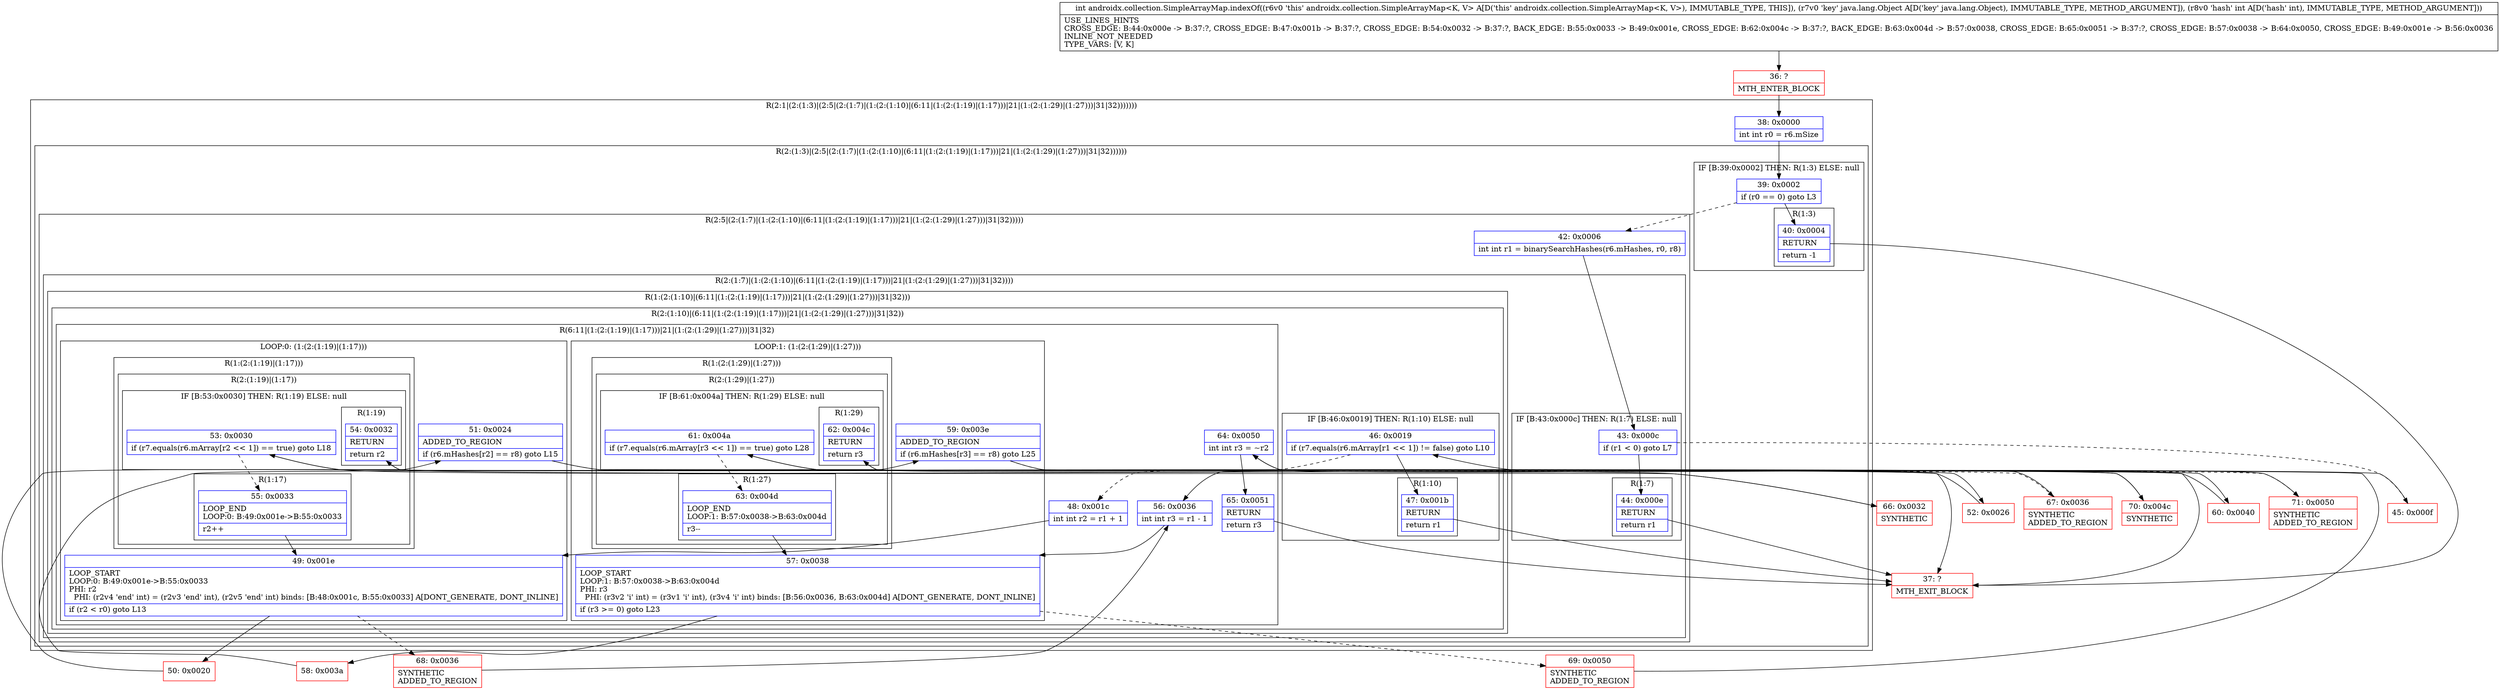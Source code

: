 digraph "CFG forandroidx.collection.SimpleArrayMap.indexOf(Ljava\/lang\/Object;I)I" {
subgraph cluster_Region_1550688961 {
label = "R(2:1|(2:(1:3)|(2:5|(2:(1:7)|(1:(2:(1:10)|(6:11|(1:(2:(1:19)|(1:17)))|21|(1:(2:(1:29)|(1:27)))|31|32)))))))";
node [shape=record,color=blue];
Node_38 [shape=record,label="{38\:\ 0x0000|int int r0 = r6.mSize\l}"];
subgraph cluster_Region_1792631757 {
label = "R(2:(1:3)|(2:5|(2:(1:7)|(1:(2:(1:10)|(6:11|(1:(2:(1:19)|(1:17)))|21|(1:(2:(1:29)|(1:27)))|31|32))))))";
node [shape=record,color=blue];
subgraph cluster_IfRegion_1504579201 {
label = "IF [B:39:0x0002] THEN: R(1:3) ELSE: null";
node [shape=record,color=blue];
Node_39 [shape=record,label="{39\:\ 0x0002|if (r0 == 0) goto L3\l}"];
subgraph cluster_Region_891482023 {
label = "R(1:3)";
node [shape=record,color=blue];
Node_40 [shape=record,label="{40\:\ 0x0004|RETURN\l|return \-1\l}"];
}
}
subgraph cluster_Region_1226554757 {
label = "R(2:5|(2:(1:7)|(1:(2:(1:10)|(6:11|(1:(2:(1:19)|(1:17)))|21|(1:(2:(1:29)|(1:27)))|31|32)))))";
node [shape=record,color=blue];
Node_42 [shape=record,label="{42\:\ 0x0006|int int r1 = binarySearchHashes(r6.mHashes, r0, r8)\l}"];
subgraph cluster_Region_309932233 {
label = "R(2:(1:7)|(1:(2:(1:10)|(6:11|(1:(2:(1:19)|(1:17)))|21|(1:(2:(1:29)|(1:27)))|31|32))))";
node [shape=record,color=blue];
subgraph cluster_IfRegion_1616226255 {
label = "IF [B:43:0x000c] THEN: R(1:7) ELSE: null";
node [shape=record,color=blue];
Node_43 [shape=record,label="{43\:\ 0x000c|if (r1 \< 0) goto L7\l}"];
subgraph cluster_Region_1227257666 {
label = "R(1:7)";
node [shape=record,color=blue];
Node_44 [shape=record,label="{44\:\ 0x000e|RETURN\l|return r1\l}"];
}
}
subgraph cluster_Region_2024875855 {
label = "R(1:(2:(1:10)|(6:11|(1:(2:(1:19)|(1:17)))|21|(1:(2:(1:29)|(1:27)))|31|32)))";
node [shape=record,color=blue];
subgraph cluster_Region_1507325087 {
label = "R(2:(1:10)|(6:11|(1:(2:(1:19)|(1:17)))|21|(1:(2:(1:29)|(1:27)))|31|32))";
node [shape=record,color=blue];
subgraph cluster_IfRegion_1564806262 {
label = "IF [B:46:0x0019] THEN: R(1:10) ELSE: null";
node [shape=record,color=blue];
Node_46 [shape=record,label="{46\:\ 0x0019|if (r7.equals(r6.mArray[r1 \<\< 1]) != false) goto L10\l}"];
subgraph cluster_Region_2006198429 {
label = "R(1:10)";
node [shape=record,color=blue];
Node_47 [shape=record,label="{47\:\ 0x001b|RETURN\l|return r1\l}"];
}
}
subgraph cluster_Region_976392831 {
label = "R(6:11|(1:(2:(1:19)|(1:17)))|21|(1:(2:(1:29)|(1:27)))|31|32)";
node [shape=record,color=blue];
Node_48 [shape=record,label="{48\:\ 0x001c|int int r2 = r1 + 1\l}"];
subgraph cluster_LoopRegion_1369402519 {
label = "LOOP:0: (1:(2:(1:19)|(1:17)))";
node [shape=record,color=blue];
Node_49 [shape=record,label="{49\:\ 0x001e|LOOP_START\lLOOP:0: B:49:0x001e\-\>B:55:0x0033\lPHI: r2 \l  PHI: (r2v4 'end' int) = (r2v3 'end' int), (r2v5 'end' int) binds: [B:48:0x001c, B:55:0x0033] A[DONT_GENERATE, DONT_INLINE]\l|if (r2 \< r0) goto L13\l}"];
Node_51 [shape=record,label="{51\:\ 0x0024|ADDED_TO_REGION\l|if (r6.mHashes[r2] == r8) goto L15\l}"];
subgraph cluster_Region_2074769365 {
label = "R(1:(2:(1:19)|(1:17)))";
node [shape=record,color=blue];
subgraph cluster_Region_546242321 {
label = "R(2:(1:19)|(1:17))";
node [shape=record,color=blue];
subgraph cluster_IfRegion_1661073953 {
label = "IF [B:53:0x0030] THEN: R(1:19) ELSE: null";
node [shape=record,color=blue];
Node_53 [shape=record,label="{53\:\ 0x0030|if (r7.equals(r6.mArray[r2 \<\< 1]) == true) goto L18\l}"];
subgraph cluster_Region_1301163348 {
label = "R(1:19)";
node [shape=record,color=blue];
Node_54 [shape=record,label="{54\:\ 0x0032|RETURN\l|return r2\l}"];
}
}
subgraph cluster_Region_889711836 {
label = "R(1:17)";
node [shape=record,color=blue];
Node_55 [shape=record,label="{55\:\ 0x0033|LOOP_END\lLOOP:0: B:49:0x001e\-\>B:55:0x0033\l|r2++\l}"];
}
}
}
}
Node_56 [shape=record,label="{56\:\ 0x0036|int int r3 = r1 \- 1\l}"];
subgraph cluster_LoopRegion_1079279132 {
label = "LOOP:1: (1:(2:(1:29)|(1:27)))";
node [shape=record,color=blue];
Node_57 [shape=record,label="{57\:\ 0x0038|LOOP_START\lLOOP:1: B:57:0x0038\-\>B:63:0x004d\lPHI: r3 \l  PHI: (r3v2 'i' int) = (r3v1 'i' int), (r3v4 'i' int) binds: [B:56:0x0036, B:63:0x004d] A[DONT_GENERATE, DONT_INLINE]\l|if (r3 \>= 0) goto L23\l}"];
Node_59 [shape=record,label="{59\:\ 0x003e|ADDED_TO_REGION\l|if (r6.mHashes[r3] == r8) goto L25\l}"];
subgraph cluster_Region_1366572816 {
label = "R(1:(2:(1:29)|(1:27)))";
node [shape=record,color=blue];
subgraph cluster_Region_937515693 {
label = "R(2:(1:29)|(1:27))";
node [shape=record,color=blue];
subgraph cluster_IfRegion_614622830 {
label = "IF [B:61:0x004a] THEN: R(1:29) ELSE: null";
node [shape=record,color=blue];
Node_61 [shape=record,label="{61\:\ 0x004a|if (r7.equals(r6.mArray[r3 \<\< 1]) == true) goto L28\l}"];
subgraph cluster_Region_1218330665 {
label = "R(1:29)";
node [shape=record,color=blue];
Node_62 [shape=record,label="{62\:\ 0x004c|RETURN\l|return r3\l}"];
}
}
subgraph cluster_Region_784928359 {
label = "R(1:27)";
node [shape=record,color=blue];
Node_63 [shape=record,label="{63\:\ 0x004d|LOOP_END\lLOOP:1: B:57:0x0038\-\>B:63:0x004d\l|r3\-\-\l}"];
}
}
}
}
Node_64 [shape=record,label="{64\:\ 0x0050|int int r3 = ~r2\l}"];
Node_65 [shape=record,label="{65\:\ 0x0051|RETURN\l|return r3\l}"];
}
}
}
}
}
}
}
Node_36 [shape=record,color=red,label="{36\:\ ?|MTH_ENTER_BLOCK\l}"];
Node_37 [shape=record,color=red,label="{37\:\ ?|MTH_EXIT_BLOCK\l}"];
Node_45 [shape=record,color=red,label="{45\:\ 0x000f}"];
Node_50 [shape=record,color=red,label="{50\:\ 0x0020}"];
Node_52 [shape=record,color=red,label="{52\:\ 0x0026}"];
Node_66 [shape=record,color=red,label="{66\:\ 0x0032|SYNTHETIC\l}"];
Node_67 [shape=record,color=red,label="{67\:\ 0x0036|SYNTHETIC\lADDED_TO_REGION\l}"];
Node_58 [shape=record,color=red,label="{58\:\ 0x003a}"];
Node_60 [shape=record,color=red,label="{60\:\ 0x0040}"];
Node_70 [shape=record,color=red,label="{70\:\ 0x004c|SYNTHETIC\l}"];
Node_71 [shape=record,color=red,label="{71\:\ 0x0050|SYNTHETIC\lADDED_TO_REGION\l}"];
Node_69 [shape=record,color=red,label="{69\:\ 0x0050|SYNTHETIC\lADDED_TO_REGION\l}"];
Node_68 [shape=record,color=red,label="{68\:\ 0x0036|SYNTHETIC\lADDED_TO_REGION\l}"];
MethodNode[shape=record,label="{int androidx.collection.SimpleArrayMap.indexOf((r6v0 'this' androidx.collection.SimpleArrayMap\<K, V\> A[D('this' androidx.collection.SimpleArrayMap\<K, V\>), IMMUTABLE_TYPE, THIS]), (r7v0 'key' java.lang.Object A[D('key' java.lang.Object), IMMUTABLE_TYPE, METHOD_ARGUMENT]), (r8v0 'hash' int A[D('hash' int), IMMUTABLE_TYPE, METHOD_ARGUMENT]))  | USE_LINES_HINTS\lCROSS_EDGE: B:44:0x000e \-\> B:37:?, CROSS_EDGE: B:47:0x001b \-\> B:37:?, CROSS_EDGE: B:54:0x0032 \-\> B:37:?, BACK_EDGE: B:55:0x0033 \-\> B:49:0x001e, CROSS_EDGE: B:62:0x004c \-\> B:37:?, BACK_EDGE: B:63:0x004d \-\> B:57:0x0038, CROSS_EDGE: B:65:0x0051 \-\> B:37:?, CROSS_EDGE: B:57:0x0038 \-\> B:64:0x0050, CROSS_EDGE: B:49:0x001e \-\> B:56:0x0036\lINLINE_NOT_NEEDED\lTYPE_VARS: [V, K]\l}"];
MethodNode -> Node_36;Node_38 -> Node_39;
Node_39 -> Node_40;
Node_39 -> Node_42[style=dashed];
Node_40 -> Node_37;
Node_42 -> Node_43;
Node_43 -> Node_44;
Node_43 -> Node_45[style=dashed];
Node_44 -> Node_37;
Node_46 -> Node_47;
Node_46 -> Node_48[style=dashed];
Node_47 -> Node_37;
Node_48 -> Node_49;
Node_49 -> Node_50;
Node_49 -> Node_68[style=dashed];
Node_51 -> Node_52;
Node_51 -> Node_67[style=dashed];
Node_53 -> Node_55[style=dashed];
Node_53 -> Node_66;
Node_54 -> Node_37;
Node_55 -> Node_49;
Node_56 -> Node_57;
Node_57 -> Node_58;
Node_57 -> Node_69[style=dashed];
Node_59 -> Node_60;
Node_59 -> Node_71[style=dashed];
Node_61 -> Node_63[style=dashed];
Node_61 -> Node_70;
Node_62 -> Node_37;
Node_63 -> Node_57;
Node_64 -> Node_65;
Node_65 -> Node_37;
Node_36 -> Node_38;
Node_45 -> Node_46;
Node_50 -> Node_51;
Node_52 -> Node_53;
Node_66 -> Node_54;
Node_67 -> Node_56;
Node_58 -> Node_59;
Node_60 -> Node_61;
Node_70 -> Node_62;
Node_71 -> Node_64;
Node_69 -> Node_64;
Node_68 -> Node_56;
}

